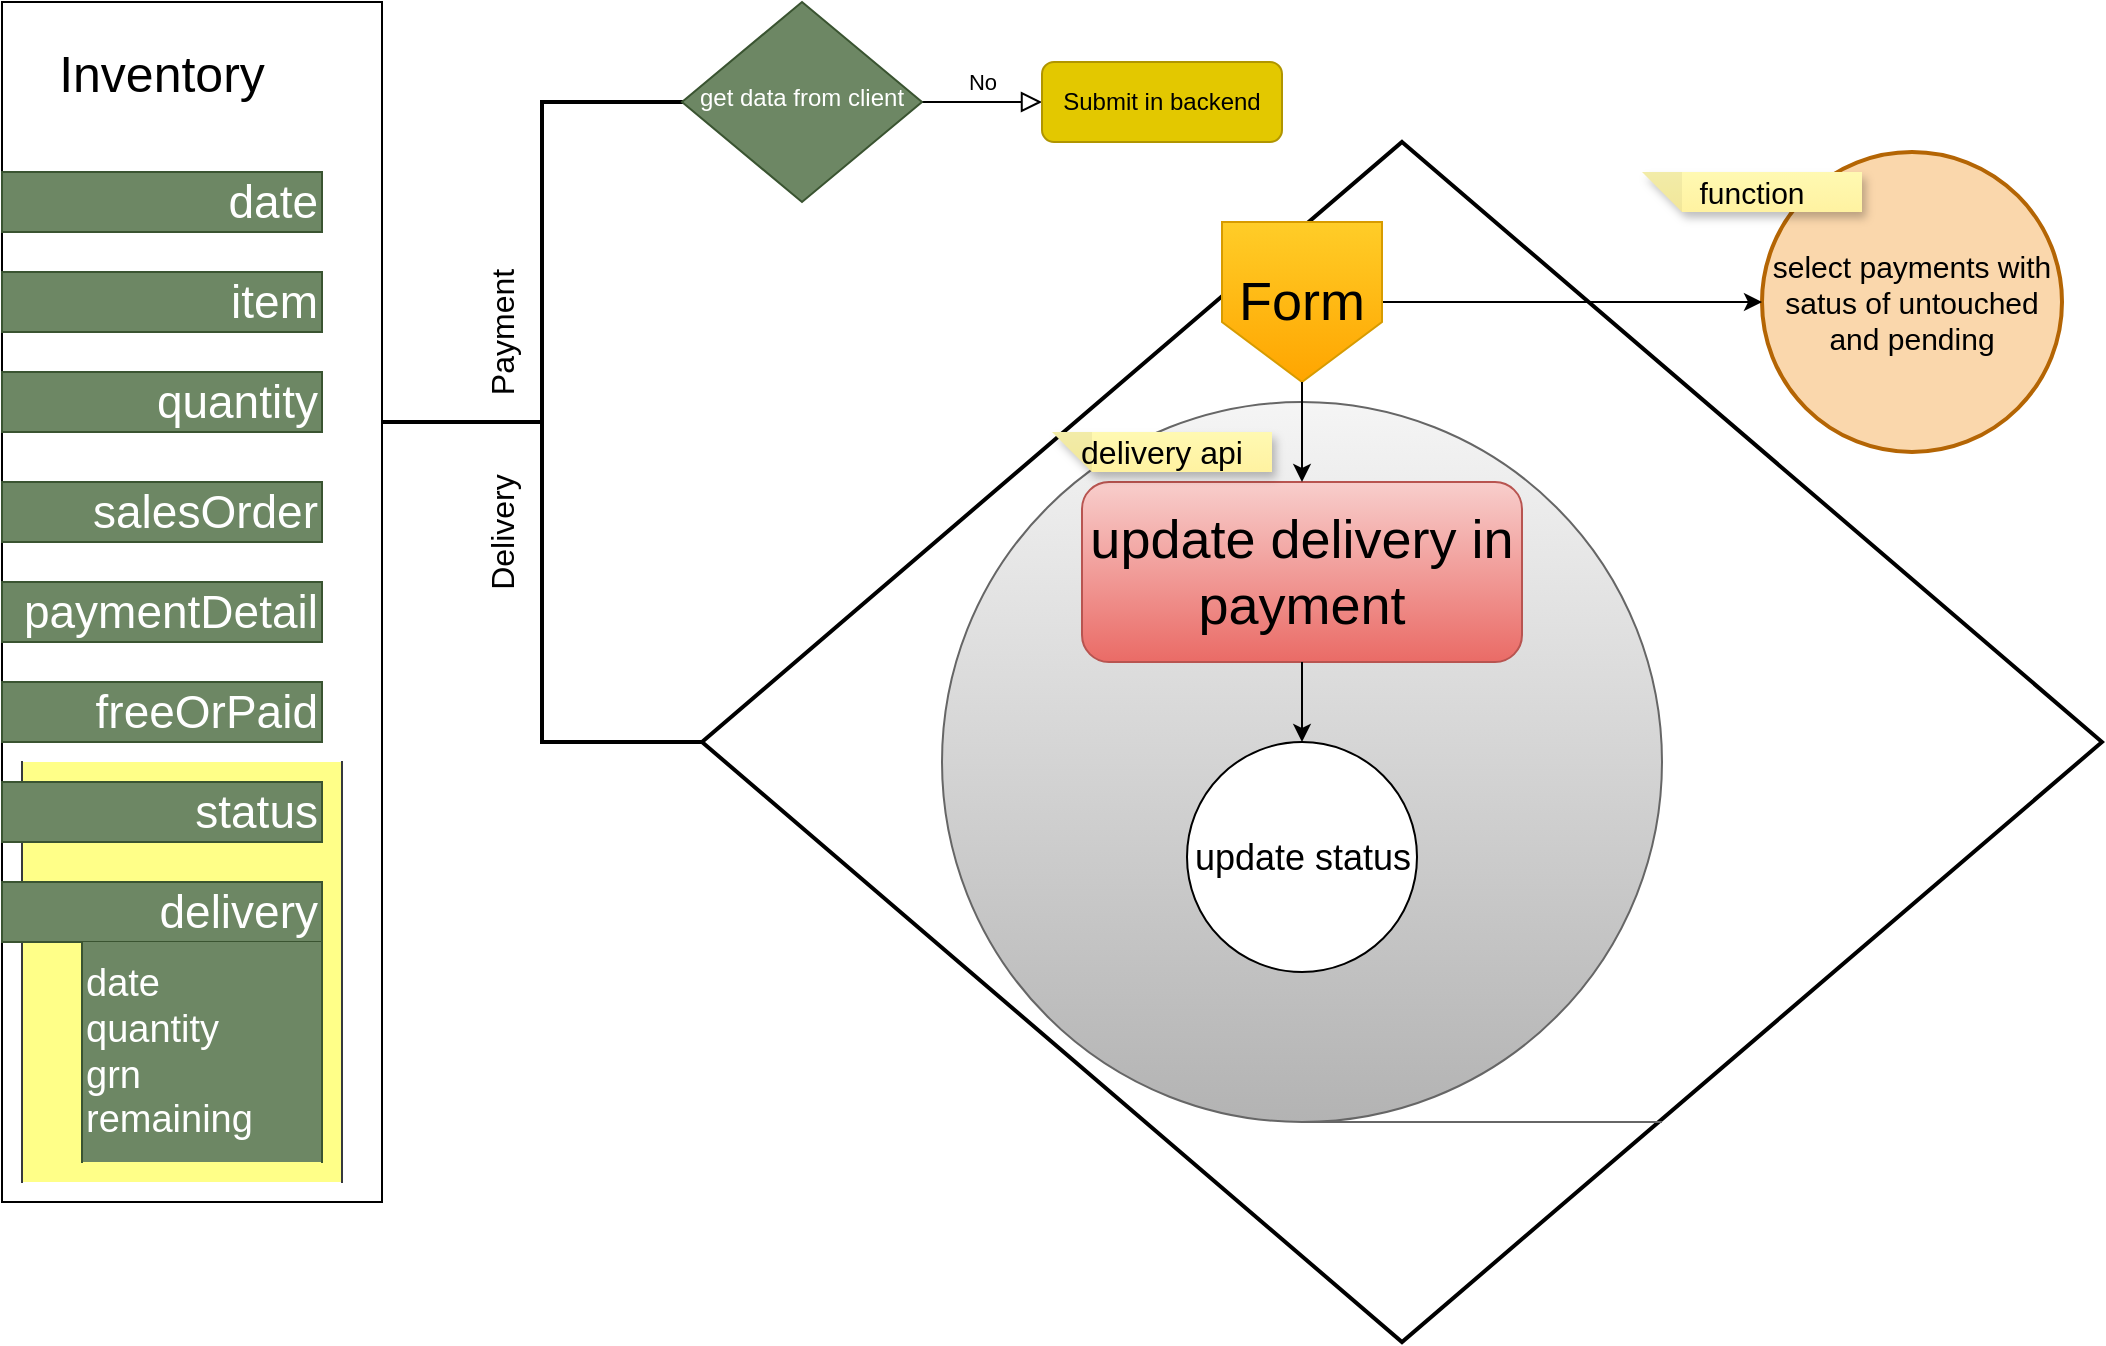 <mxfile version="24.7.17">
  <diagram name="Page-1" id="s-Al90NxkpJHMM-FIP6l">
    <mxGraphModel dx="1224" dy="637" grid="1" gridSize="10" guides="1" tooltips="1" connect="1" arrows="1" fold="1" page="1" pageScale="1" pageWidth="850" pageHeight="1100" math="0" shadow="0">
      <root>
        <mxCell id="0" />
        <mxCell id="1" parent="0" />
        <mxCell id="kdnpVtHXQqloiOvFlDWx-55" value="" style="whiteSpace=wrap;html=1;" vertex="1" parent="1">
          <mxGeometry x="20" y="100" width="190" height="600" as="geometry" />
        </mxCell>
        <mxCell id="kdnpVtHXQqloiOvFlDWx-3" value="&lt;font style=&quot;font-size: 23px;&quot;&gt;date&lt;/font&gt;" style="text;strokeColor=#3A5431;align=right;fillColor=#6d8764;html=1;verticalAlign=middle;whiteSpace=wrap;rounded=0;perimeterSpacing=4;fontColor=#ffffff;" vertex="1" parent="1">
          <mxGeometry x="20" y="185" width="160" height="30" as="geometry" />
        </mxCell>
        <mxCell id="kdnpVtHXQqloiOvFlDWx-5" value="&lt;font style=&quot;font-size: 23px;&quot;&gt;item&lt;/font&gt;" style="text;strokeColor=#3A5431;align=right;fillColor=#6d8764;html=1;verticalAlign=middle;whiteSpace=wrap;rounded=0;perimeterSpacing=4;fontColor=#ffffff;" vertex="1" parent="1">
          <mxGeometry x="20" y="235" width="160" height="30" as="geometry" />
        </mxCell>
        <mxCell id="kdnpVtHXQqloiOvFlDWx-8" value="&lt;font style=&quot;font-size: 23px;&quot;&gt;quantity&lt;/font&gt;" style="text;strokeColor=#3A5431;align=right;fillColor=#6d8764;html=1;verticalAlign=middle;whiteSpace=wrap;rounded=0;perimeterSpacing=4;fontColor=#ffffff;" vertex="1" parent="1">
          <mxGeometry x="20" y="285" width="160" height="30" as="geometry" />
        </mxCell>
        <mxCell id="kdnpVtHXQqloiOvFlDWx-9" value="&lt;font style=&quot;font-size: 23px;&quot;&gt;salesOrder&lt;/font&gt;" style="text;strokeColor=#3A5431;align=right;fillColor=#6d8764;html=1;verticalAlign=middle;whiteSpace=wrap;rounded=0;perimeterSpacing=4;fontColor=#ffffff;" vertex="1" parent="1">
          <mxGeometry x="20" y="340" width="160" height="30" as="geometry" />
        </mxCell>
        <mxCell id="kdnpVtHXQqloiOvFlDWx-10" value="&lt;font style=&quot;font-size: 23px;&quot;&gt;paymentDetail&lt;/font&gt;" style="text;strokeColor=#3A5431;align=right;fillColor=#6d8764;html=1;verticalAlign=middle;whiteSpace=wrap;rounded=0;perimeterSpacing=4;fontColor=#ffffff;" vertex="1" parent="1">
          <mxGeometry x="20" y="390" width="160" height="30" as="geometry" />
        </mxCell>
        <mxCell id="kdnpVtHXQqloiOvFlDWx-12" value="&lt;font style=&quot;font-size: 23px;&quot;&gt;freeOrPaid&lt;/font&gt;" style="text;strokeColor=#3A5431;align=right;fillColor=#6d8764;html=1;verticalAlign=middle;whiteSpace=wrap;rounded=0;perimeterSpacing=4;fontColor=#ffffff;" vertex="1" parent="1">
          <mxGeometry x="20" y="440" width="160" height="30" as="geometry" />
        </mxCell>
        <mxCell id="kdnpVtHXQqloiOvFlDWx-17" value="Inventory" style="text;strokeColor=none;align=center;fillColor=none;html=1;verticalAlign=middle;whiteSpace=wrap;rounded=0;fontSize=25;" vertex="1" parent="1">
          <mxGeometry x="30" y="120" width="140" height="30" as="geometry" />
        </mxCell>
        <mxCell id="kdnpVtHXQqloiOvFlDWx-20" value="" style="strokeWidth=2;html=1;shape=mxgraph.flowchart.annotation_2;align=left;labelPosition=right;pointerEvents=1;" vertex="1" parent="1">
          <mxGeometry x="210" y="150" width="160" height="320" as="geometry" />
        </mxCell>
        <mxCell id="kdnpVtHXQqloiOvFlDWx-25" value="No" style="edgeStyle=orthogonalEdgeStyle;rounded=0;html=1;jettySize=auto;orthogonalLoop=1;fontSize=11;endArrow=block;endFill=0;endSize=8;strokeWidth=1;shadow=0;labelBackgroundColor=none;" edge="1" parent="1" source="kdnpVtHXQqloiOvFlDWx-26" target="kdnpVtHXQqloiOvFlDWx-27">
          <mxGeometry y="10" relative="1" as="geometry">
            <mxPoint as="offset" />
          </mxGeometry>
        </mxCell>
        <mxCell id="kdnpVtHXQqloiOvFlDWx-26" value="get data from client" style="rhombus;whiteSpace=wrap;html=1;shadow=0;fontFamily=Helvetica;fontSize=12;align=center;strokeWidth=1;spacing=6;spacingTop=-4;fillColor=#6d8764;fontColor=#ffffff;strokeColor=#3A5431;" vertex="1" parent="1">
          <mxGeometry x="360" y="100" width="120" height="100" as="geometry" />
        </mxCell>
        <mxCell id="kdnpVtHXQqloiOvFlDWx-27" value="Submit in backend" style="rounded=1;whiteSpace=wrap;html=1;fontSize=12;glass=0;strokeWidth=1;shadow=0;fillColor=#e3c800;fontColor=#000000;strokeColor=#B09500;" vertex="1" parent="1">
          <mxGeometry x="540" y="130" width="120" height="40" as="geometry" />
        </mxCell>
        <mxCell id="kdnpVtHXQqloiOvFlDWx-34" value="&lt;font style=&quot;font-size: 16px;&quot;&gt;Payment&lt;/font&gt;" style="text;strokeColor=none;align=center;fillColor=none;html=1;verticalAlign=middle;whiteSpace=wrap;rounded=0;rotation=-90;" vertex="1" parent="1">
          <mxGeometry x="240" y="250" width="60" height="30" as="geometry" />
        </mxCell>
        <mxCell id="kdnpVtHXQqloiOvFlDWx-35" value="&lt;font style=&quot;font-size: 16px;&quot;&gt;Delivery&lt;/font&gt;" style="text;strokeColor=none;align=center;fillColor=none;html=1;verticalAlign=middle;whiteSpace=wrap;rounded=0;rotation=-90;" vertex="1" parent="1">
          <mxGeometry x="240" y="350" width="60" height="30" as="geometry" />
        </mxCell>
        <mxCell id="kdnpVtHXQqloiOvFlDWx-60" value="" style="edgeStyle=orthogonalEdgeStyle;rounded=0;orthogonalLoop=1;jettySize=auto;html=1;" edge="1" parent="1" source="kdnpVtHXQqloiOvFlDWx-36" target="kdnpVtHXQqloiOvFlDWx-42">
          <mxGeometry relative="1" as="geometry" />
        </mxCell>
        <mxCell id="kdnpVtHXQqloiOvFlDWx-36" value="&lt;span style=&quot;font-size: 15px;&quot;&gt;select payments with satus of untouched and pending&lt;/span&gt;" style="strokeWidth=2;html=1;shape=mxgraph.flowchart.start_2;whiteSpace=wrap;fillColor=#fad7ac;strokeColor=#b46504;" vertex="1" parent="1">
          <mxGeometry x="900" y="175" width="150" height="150" as="geometry" />
        </mxCell>
        <mxCell id="kdnpVtHXQqloiOvFlDWx-41" value="" style="strokeWidth=2;html=1;shape=mxgraph.flowchart.decision;whiteSpace=wrap;" vertex="1" parent="1">
          <mxGeometry x="370" y="170" width="700" height="600" as="geometry" />
        </mxCell>
        <mxCell id="kdnpVtHXQqloiOvFlDWx-61" style="edgeStyle=orthogonalEdgeStyle;rounded=0;orthogonalLoop=1;jettySize=auto;html=1;" edge="1" parent="1" source="kdnpVtHXQqloiOvFlDWx-42" target="kdnpVtHXQqloiOvFlDWx-36">
          <mxGeometry relative="1" as="geometry" />
        </mxCell>
        <mxCell id="kdnpVtHXQqloiOvFlDWx-42" value="&lt;font style=&quot;font-size: 27px;&quot;&gt;Form&lt;/font&gt;" style="shape=offPageConnector;whiteSpace=wrap;html=1;fillColor=#ffcd28;gradientColor=#ffa500;strokeColor=#d79b00;" vertex="1" parent="1">
          <mxGeometry x="630" y="210" width="80" height="80" as="geometry" />
        </mxCell>
        <mxCell id="kdnpVtHXQqloiOvFlDWx-65" value="" style="shape=tapeData;whiteSpace=wrap;html=1;perimeter=ellipsePerimeter;fillColor=#f5f5f5;gradientColor=#b3b3b3;strokeColor=#666666;" vertex="1" parent="1">
          <mxGeometry x="490" y="300" width="360" height="360" as="geometry" />
        </mxCell>
        <mxCell id="kdnpVtHXQqloiOvFlDWx-44" value="&lt;font style=&quot;font-size: 27px;&quot;&gt;update delivery in payment&lt;/font&gt;" style="rounded=1;whiteSpace=wrap;html=1;fillColor=#f8cecc;gradientColor=#ea6b66;strokeColor=#b85450;" vertex="1" parent="1">
          <mxGeometry x="560" y="340" width="220" height="90" as="geometry" />
        </mxCell>
        <mxCell id="kdnpVtHXQqloiOvFlDWx-62" value="&lt;font style=&quot;font-size: 15px;&quot;&gt;function&lt;/font&gt;" style="shape=note;whiteSpace=wrap;html=1;backgroundOutline=1;fontColor=#000000;darkOpacity=0.05;fillColor=#FFF9B2;strokeColor=none;fillStyle=solid;direction=west;gradientDirection=north;gradientColor=#FFF2A1;shadow=1;size=20;pointerEvents=1;" vertex="1" parent="1">
          <mxGeometry x="840" y="185" width="110" height="20" as="geometry" />
        </mxCell>
        <mxCell id="kdnpVtHXQqloiOvFlDWx-63" value="&lt;font style=&quot;font-size: 18px;&quot;&gt;update status&lt;/font&gt;" style="ellipse;whiteSpace=wrap;html=1;rounded=1;" vertex="1" parent="1">
          <mxGeometry x="612.5" y="470" width="115" height="115" as="geometry" />
        </mxCell>
        <mxCell id="kdnpVtHXQqloiOvFlDWx-64" value="" style="edgeStyle=orthogonalEdgeStyle;rounded=0;orthogonalLoop=1;jettySize=auto;html=1;" edge="1" parent="1" source="kdnpVtHXQqloiOvFlDWx-44" target="kdnpVtHXQqloiOvFlDWx-63">
          <mxGeometry relative="1" as="geometry" />
        </mxCell>
        <mxCell id="kdnpVtHXQqloiOvFlDWx-45" value="" style="edgeStyle=orthogonalEdgeStyle;rounded=0;orthogonalLoop=1;jettySize=auto;html=1;" edge="1" parent="1" source="kdnpVtHXQqloiOvFlDWx-42" target="kdnpVtHXQqloiOvFlDWx-44">
          <mxGeometry relative="1" as="geometry" />
        </mxCell>
        <mxCell id="kdnpVtHXQqloiOvFlDWx-70" value="" style="shape=partialRectangle;whiteSpace=wrap;html=1;top=0;bottom=0;fillColor=#ffff88;strokeColor=#36393d;" vertex="1" parent="1">
          <mxGeometry x="30" y="480" width="160" height="210" as="geometry" />
        </mxCell>
        <mxCell id="kdnpVtHXQqloiOvFlDWx-66" value="&lt;font style=&quot;font-size: 16px;&quot;&gt;delivery api&lt;/font&gt;" style="shape=note;whiteSpace=wrap;html=1;backgroundOutline=1;fontColor=#000000;darkOpacity=0.05;fillColor=#FFF9B2;strokeColor=none;fillStyle=solid;direction=west;gradientDirection=north;gradientColor=#FFF2A1;shadow=1;size=20;pointerEvents=1;" vertex="1" parent="1">
          <mxGeometry x="545" y="315" width="110" height="20" as="geometry" />
        </mxCell>
        <mxCell id="kdnpVtHXQqloiOvFlDWx-59" value="&lt;font style=&quot;font-size: 23px;&quot;&gt;delivery&lt;/font&gt;" style="text;strokeColor=#3A5431;align=right;fillColor=#6d8764;html=1;verticalAlign=middle;whiteSpace=wrap;rounded=0;perimeterSpacing=4;fontColor=#ffffff;" vertex="1" parent="1">
          <mxGeometry x="20" y="540" width="160" height="30" as="geometry" />
        </mxCell>
        <mxCell id="kdnpVtHXQqloiOvFlDWx-58" value="&lt;font style=&quot;font-size: 19px;&quot;&gt;date&lt;/font&gt;&lt;div style=&quot;font-size: 19px;&quot;&gt;&lt;font style=&quot;font-size: 19px;&quot;&gt;quantity&lt;/font&gt;&lt;/div&gt;&lt;div style=&quot;font-size: 19px;&quot;&gt;&lt;font style=&quot;font-size: 19px;&quot;&gt;grn&lt;/font&gt;&lt;/div&gt;&lt;div style=&quot;font-size: 19px;&quot;&gt;&lt;font style=&quot;font-size: 19px;&quot;&gt;remaining&lt;/font&gt;&lt;/div&gt;" style="shape=partialRectangle;whiteSpace=wrap;html=1;top=0;bottom=0;fillColor=#6d8764;fontColor=#ffffff;strokeColor=#3A5431;align=left;" vertex="1" parent="1">
          <mxGeometry x="60" y="570" width="120" height="110" as="geometry" />
        </mxCell>
        <mxCell id="kdnpVtHXQqloiOvFlDWx-11" value="&lt;font style=&quot;font-size: 23px;&quot;&gt;status&lt;/font&gt;" style="text;strokeColor=#3A5431;align=right;fillColor=#6d8764;html=1;verticalAlign=middle;whiteSpace=wrap;rounded=0;perimeterSpacing=4;fontColor=#ffffff;" vertex="1" parent="1">
          <mxGeometry x="20" y="490" width="160" height="30" as="geometry" />
        </mxCell>
      </root>
    </mxGraphModel>
  </diagram>
</mxfile>
